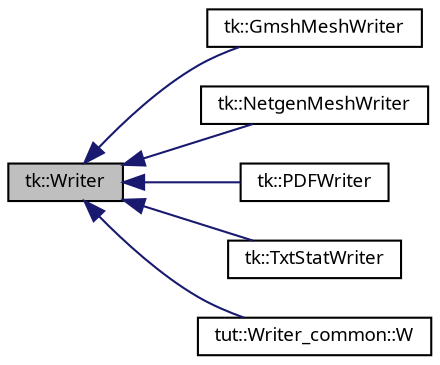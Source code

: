 digraph "tk::Writer"
{
 // INTERACTIVE_SVG=YES
  bgcolor="transparent";
  edge [fontname="sans-serif",fontsize="9",labelfontname="sans-serif",labelfontsize="9"];
  node [fontname="sans-serif",fontsize="9",shape=record];
  rankdir="LR";
  Node1 [label="tk::Writer",height=0.2,width=0.4,color="black", fillcolor="grey75", style="filled", fontcolor="black"];
  Node1 -> Node2 [dir="back",color="midnightblue",fontsize="9",style="solid",fontname="sans-serif"];
  Node2 [label="tk::GmshMeshWriter",height=0.2,width=0.4,color="black",URL="$classtk_1_1_gmsh_mesh_writer.html"];
  Node1 -> Node3 [dir="back",color="midnightblue",fontsize="9",style="solid",fontname="sans-serif"];
  Node3 [label="tk::NetgenMeshWriter",height=0.2,width=0.4,color="black",URL="$classtk_1_1_netgen_mesh_writer.html"];
  Node1 -> Node4 [dir="back",color="midnightblue",fontsize="9",style="solid",fontname="sans-serif"];
  Node4 [label="tk::PDFWriter",height=0.2,width=0.4,color="black",URL="$classtk_1_1_p_d_f_writer.html",tooltip="PDFWriter : Writer. "];
  Node1 -> Node5 [dir="back",color="midnightblue",fontsize="9",style="solid",fontname="sans-serif"];
  Node5 [label="tk::TxtStatWriter",height=0.2,width=0.4,color="black",URL="$classtk_1_1_txt_stat_writer.html",tooltip="TxtStatWriter : tk::Writer. "];
  Node1 -> Node6 [dir="back",color="midnightblue",fontsize="9",style="solid",fontname="sans-serif"];
  Node6 [label="tut::Writer_common::W",height=0.2,width=0.4,color="black",URL="$structtut_1_1_writer__common_1_1_w.html"];
}
